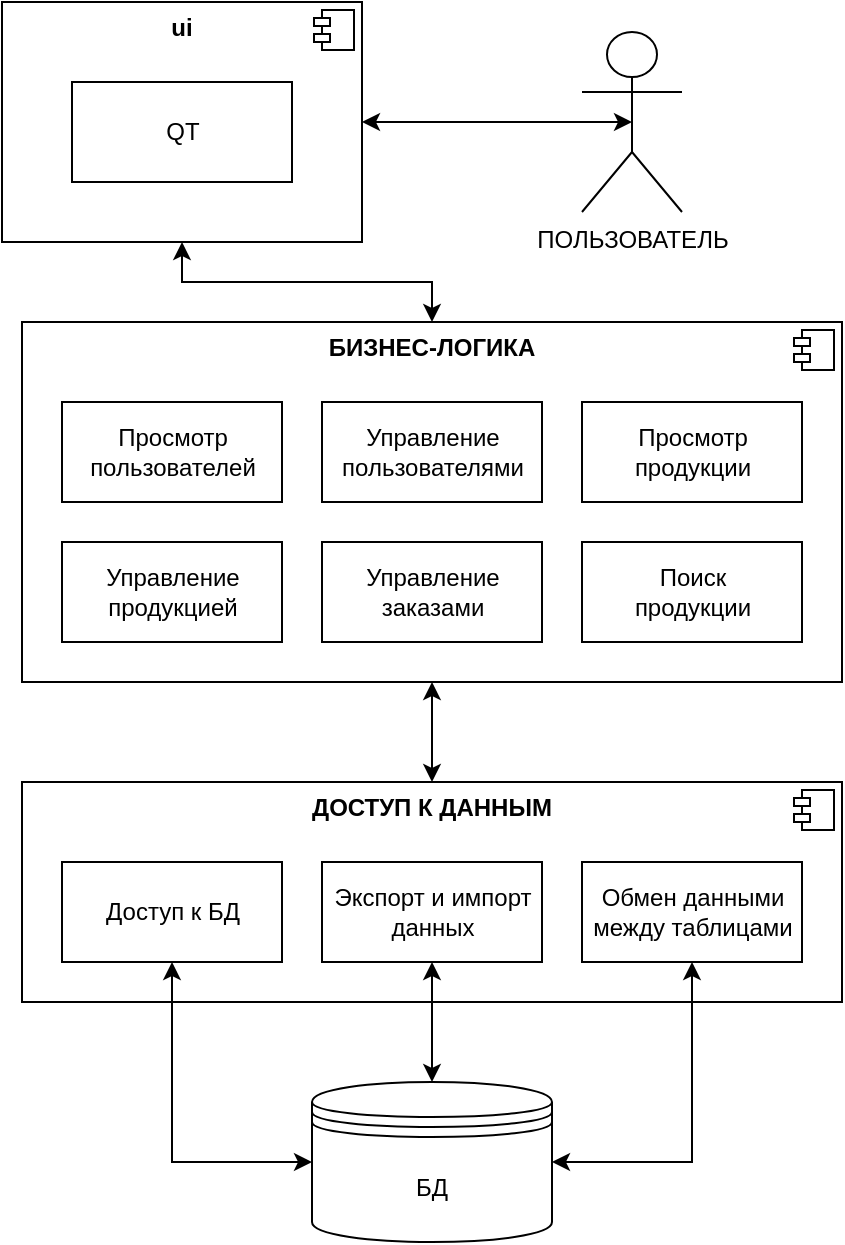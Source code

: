 <mxfile version="18.0.6" type="device"><diagram name="Page-1" id="c4acf3e9-155e-7222-9cf6-157b1a14988f"><mxGraphModel dx="2062" dy="1186" grid="1" gridSize="10" guides="1" tooltips="1" connect="1" arrows="1" fold="1" page="1" pageScale="1" pageWidth="850" pageHeight="1100" background="none" math="0" shadow="0"><root><mxCell id="0"/><mxCell id="1" parent="0"/><mxCell id="V8mFhPO7ehrdbrq8xdAB-1" value="БД" style="shape=datastore;whiteSpace=wrap;html=1;" vertex="1" parent="1"><mxGeometry x="375" y="630" width="120" height="80" as="geometry"/></mxCell><mxCell id="V8mFhPO7ehrdbrq8xdAB-6" value="&lt;p style=&quot;margin:0px;margin-top:6px;text-align:center;&quot;&gt;&lt;b&gt;ДОСТУП К ДАННЫМ&lt;/b&gt;&lt;/p&gt;" style="align=left;overflow=fill;html=1;dropTarget=0;" vertex="1" parent="1"><mxGeometry x="230" y="480" width="410" height="110" as="geometry"/></mxCell><mxCell id="V8mFhPO7ehrdbrq8xdAB-7" value="" style="shape=component;jettyWidth=8;jettyHeight=4;" vertex="1" parent="V8mFhPO7ehrdbrq8xdAB-6"><mxGeometry x="1" width="20" height="20" relative="1" as="geometry"><mxPoint x="-24" y="4" as="offset"/></mxGeometry></mxCell><mxCell id="V8mFhPO7ehrdbrq8xdAB-18" style="edgeStyle=orthogonalEdgeStyle;rounded=0;orthogonalLoop=1;jettySize=auto;html=1;exitX=0.5;exitY=0;exitDx=0;exitDy=0;entryX=0.5;entryY=1;entryDx=0;entryDy=0;startArrow=classic;startFill=1;" edge="1" parent="1" source="V8mFhPO7ehrdbrq8xdAB-9" target="V8mFhPO7ehrdbrq8xdAB-11"><mxGeometry relative="1" as="geometry"/></mxCell><mxCell id="V8mFhPO7ehrdbrq8xdAB-19" style="edgeStyle=orthogonalEdgeStyle;rounded=0;orthogonalLoop=1;jettySize=auto;html=1;exitX=0.5;exitY=1;exitDx=0;exitDy=0;entryX=0.5;entryY=0;entryDx=0;entryDy=0;startArrow=classic;startFill=1;" edge="1" parent="1" source="V8mFhPO7ehrdbrq8xdAB-9" target="V8mFhPO7ehrdbrq8xdAB-6"><mxGeometry relative="1" as="geometry"/></mxCell><mxCell id="V8mFhPO7ehrdbrq8xdAB-9" value="&lt;p style=&quot;margin:0px;margin-top:6px;text-align:center;&quot;&gt;&lt;b&gt;БИЗНЕС-ЛОГИКА&lt;/b&gt;&lt;/p&gt;" style="align=left;overflow=fill;html=1;dropTarget=0;" vertex="1" parent="1"><mxGeometry x="230" y="250" width="410" height="180" as="geometry"/></mxCell><mxCell id="V8mFhPO7ehrdbrq8xdAB-10" value="" style="shape=component;jettyWidth=8;jettyHeight=4;" vertex="1" parent="V8mFhPO7ehrdbrq8xdAB-9"><mxGeometry x="1" width="20" height="20" relative="1" as="geometry"><mxPoint x="-24" y="4" as="offset"/></mxGeometry></mxCell><mxCell id="V8mFhPO7ehrdbrq8xdAB-11" value="&lt;p style=&quot;margin:0px;margin-top:6px;text-align:center;&quot;&gt;&lt;b&gt;ui&lt;/b&gt;&lt;/p&gt;" style="align=left;overflow=fill;html=1;dropTarget=0;" vertex="1" parent="1"><mxGeometry x="220" y="90" width="180" height="120" as="geometry"/></mxCell><mxCell id="V8mFhPO7ehrdbrq8xdAB-12" value="" style="shape=component;jettyWidth=8;jettyHeight=4;" vertex="1" parent="V8mFhPO7ehrdbrq8xdAB-11"><mxGeometry x="1" width="20" height="20" relative="1" as="geometry"><mxPoint x="-24" y="4" as="offset"/></mxGeometry></mxCell><mxCell id="V8mFhPO7ehrdbrq8xdAB-8" value="QT" style="html=1;" vertex="1" parent="1"><mxGeometry x="255" y="130" width="110" height="50" as="geometry"/></mxCell><mxCell id="V8mFhPO7ehrdbrq8xdAB-16" style="edgeStyle=orthogonalEdgeStyle;rounded=0;orthogonalLoop=1;jettySize=auto;html=1;exitX=0.5;exitY=0.5;exitDx=0;exitDy=0;exitPerimeter=0;entryX=1;entryY=0.5;entryDx=0;entryDy=0;startArrow=classic;startFill=1;" edge="1" parent="1" source="V8mFhPO7ehrdbrq8xdAB-13" target="V8mFhPO7ehrdbrq8xdAB-11"><mxGeometry relative="1" as="geometry"/></mxCell><mxCell id="V8mFhPO7ehrdbrq8xdAB-13" value="ПОЛЬЗОВАТЕЛЬ" style="shape=umlActor;verticalLabelPosition=bottom;verticalAlign=top;html=1;outlineConnect=0;" vertex="1" parent="1"><mxGeometry x="510" y="105" width="50" height="90" as="geometry"/></mxCell><mxCell id="V8mFhPO7ehrdbrq8xdAB-20" value="Доступ к БД" style="html=1;" vertex="1" parent="1"><mxGeometry x="250" y="520" width="110" height="50" as="geometry"/></mxCell><mxCell id="V8mFhPO7ehrdbrq8xdAB-21" value="Экспорт и импорт &lt;br&gt;данных" style="html=1;" vertex="1" parent="1"><mxGeometry x="380" y="520" width="110" height="50" as="geometry"/></mxCell><mxCell id="V8mFhPO7ehrdbrq8xdAB-22" value="Обмен данными &lt;br&gt;между таблицами" style="html=1;" vertex="1" parent="1"><mxGeometry x="510" y="520" width="110" height="50" as="geometry"/></mxCell><mxCell id="V8mFhPO7ehrdbrq8xdAB-23" style="edgeStyle=orthogonalEdgeStyle;rounded=0;orthogonalLoop=1;jettySize=auto;html=1;exitX=0.5;exitY=0;exitDx=0;exitDy=0;entryX=0.5;entryY=1;entryDx=0;entryDy=0;startArrow=classic;startFill=1;" edge="1" parent="1" source="V8mFhPO7ehrdbrq8xdAB-1" target="V8mFhPO7ehrdbrq8xdAB-21"><mxGeometry relative="1" as="geometry"/></mxCell><mxCell id="V8mFhPO7ehrdbrq8xdAB-24" style="edgeStyle=orthogonalEdgeStyle;rounded=0;orthogonalLoop=1;jettySize=auto;html=1;exitX=1;exitY=0.5;exitDx=0;exitDy=0;entryX=0.5;entryY=1;entryDx=0;entryDy=0;startArrow=classic;startFill=1;" edge="1" parent="1" source="V8mFhPO7ehrdbrq8xdAB-1" target="V8mFhPO7ehrdbrq8xdAB-22"><mxGeometry relative="1" as="geometry"/></mxCell><mxCell id="V8mFhPO7ehrdbrq8xdAB-25" style="edgeStyle=orthogonalEdgeStyle;rounded=0;orthogonalLoop=1;jettySize=auto;html=1;exitX=0;exitY=0.5;exitDx=0;exitDy=0;entryX=0.5;entryY=1;entryDx=0;entryDy=0;startArrow=classic;startFill=1;" edge="1" parent="1" source="V8mFhPO7ehrdbrq8xdAB-1" target="V8mFhPO7ehrdbrq8xdAB-20"><mxGeometry relative="1" as="geometry"/></mxCell><mxCell id="V8mFhPO7ehrdbrq8xdAB-26" value="Просмотр&lt;br&gt;пользователей" style="html=1;" vertex="1" parent="1"><mxGeometry x="250" y="290" width="110" height="50" as="geometry"/></mxCell><mxCell id="V8mFhPO7ehrdbrq8xdAB-27" value="Управление&lt;br&gt;пользователями" style="html=1;" vertex="1" parent="1"><mxGeometry x="380" y="290" width="110" height="50" as="geometry"/></mxCell><mxCell id="V8mFhPO7ehrdbrq8xdAB-28" value="Просмотр&lt;br&gt;продукции" style="html=1;" vertex="1" parent="1"><mxGeometry x="510" y="290" width="110" height="50" as="geometry"/></mxCell><mxCell id="V8mFhPO7ehrdbrq8xdAB-29" value="Управление&lt;br&gt;продукцией" style="html=1;" vertex="1" parent="1"><mxGeometry x="250" y="360" width="110" height="50" as="geometry"/></mxCell><mxCell id="V8mFhPO7ehrdbrq8xdAB-30" value="Управление&lt;br&gt;заказами" style="html=1;" vertex="1" parent="1"><mxGeometry x="380" y="360" width="110" height="50" as="geometry"/></mxCell><mxCell id="V8mFhPO7ehrdbrq8xdAB-31" value="Поиск&lt;br&gt;продукции" style="html=1;" vertex="1" parent="1"><mxGeometry x="510" y="360" width="110" height="50" as="geometry"/></mxCell></root></mxGraphModel></diagram></mxfile>